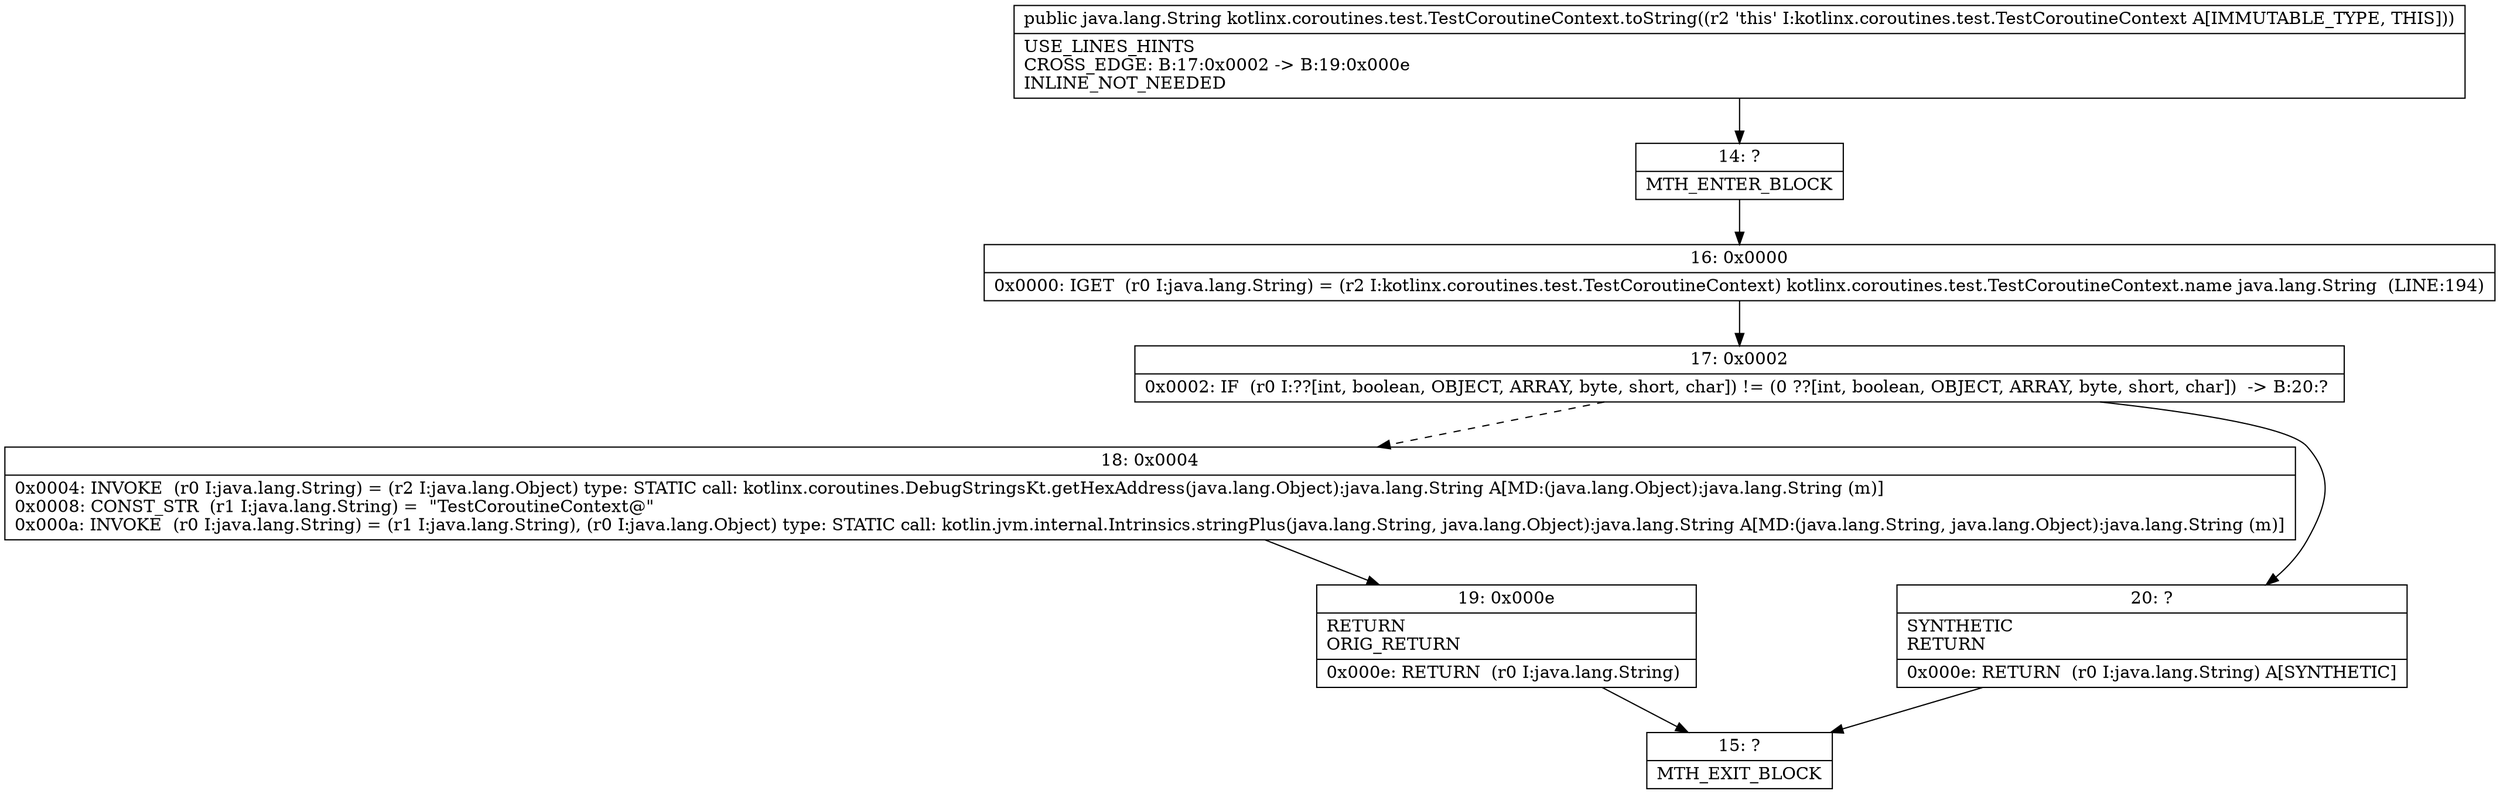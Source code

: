 digraph "CFG forkotlinx.coroutines.test.TestCoroutineContext.toString()Ljava\/lang\/String;" {
Node_14 [shape=record,label="{14\:\ ?|MTH_ENTER_BLOCK\l}"];
Node_16 [shape=record,label="{16\:\ 0x0000|0x0000: IGET  (r0 I:java.lang.String) = (r2 I:kotlinx.coroutines.test.TestCoroutineContext) kotlinx.coroutines.test.TestCoroutineContext.name java.lang.String  (LINE:194)\l}"];
Node_17 [shape=record,label="{17\:\ 0x0002|0x0002: IF  (r0 I:??[int, boolean, OBJECT, ARRAY, byte, short, char]) != (0 ??[int, boolean, OBJECT, ARRAY, byte, short, char])  \-\> B:20:? \l}"];
Node_18 [shape=record,label="{18\:\ 0x0004|0x0004: INVOKE  (r0 I:java.lang.String) = (r2 I:java.lang.Object) type: STATIC call: kotlinx.coroutines.DebugStringsKt.getHexAddress(java.lang.Object):java.lang.String A[MD:(java.lang.Object):java.lang.String (m)]\l0x0008: CONST_STR  (r1 I:java.lang.String) =  \"TestCoroutineContext@\" \l0x000a: INVOKE  (r0 I:java.lang.String) = (r1 I:java.lang.String), (r0 I:java.lang.Object) type: STATIC call: kotlin.jvm.internal.Intrinsics.stringPlus(java.lang.String, java.lang.Object):java.lang.String A[MD:(java.lang.String, java.lang.Object):java.lang.String (m)]\l}"];
Node_19 [shape=record,label="{19\:\ 0x000e|RETURN\lORIG_RETURN\l|0x000e: RETURN  (r0 I:java.lang.String) \l}"];
Node_15 [shape=record,label="{15\:\ ?|MTH_EXIT_BLOCK\l}"];
Node_20 [shape=record,label="{20\:\ ?|SYNTHETIC\lRETURN\l|0x000e: RETURN  (r0 I:java.lang.String) A[SYNTHETIC]\l}"];
MethodNode[shape=record,label="{public java.lang.String kotlinx.coroutines.test.TestCoroutineContext.toString((r2 'this' I:kotlinx.coroutines.test.TestCoroutineContext A[IMMUTABLE_TYPE, THIS]))  | USE_LINES_HINTS\lCROSS_EDGE: B:17:0x0002 \-\> B:19:0x000e\lINLINE_NOT_NEEDED\l}"];
MethodNode -> Node_14;Node_14 -> Node_16;
Node_16 -> Node_17;
Node_17 -> Node_18[style=dashed];
Node_17 -> Node_20;
Node_18 -> Node_19;
Node_19 -> Node_15;
Node_20 -> Node_15;
}

